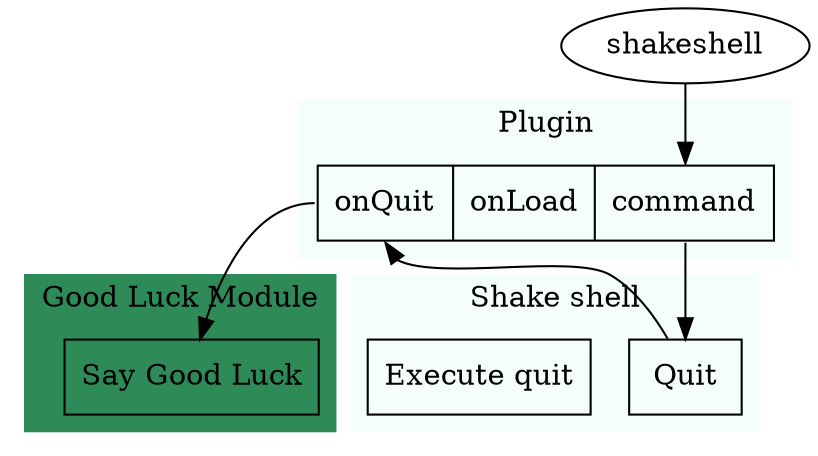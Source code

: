 digraph shotodol {
	subgraph cluster0 {
		label="Plugin";
		style=filled;
		color=mintcream;
		node [shape=box]
		registry [label="<qt>onQuit|<ld>onLoad|<cmd>command",shape=record];
	}

	subgraph cluster1 {
		label="Good Luck Module";
		style=filled;
		color=seagreen;
		node [shape=box]
		quitHook [label="Say Good Luck"];
	}

	subgraph cluster2 {
		label="Quit Command";
		style=filled;
		color=mintcream;
		node [shape=box]
		quit [label="Quit"];
	}
	
	subgraph cluster2 {
		label="Shake shell";
		style=filled;
		color=mintcream;
		node [shape=box]
		excommand [label="Execute quit"];
	}
	shakeshell -> registry:cmd;
	registry:cmd -> quit;
	quit -> registry:qt;
	registry:qt -> quitHook;
}
